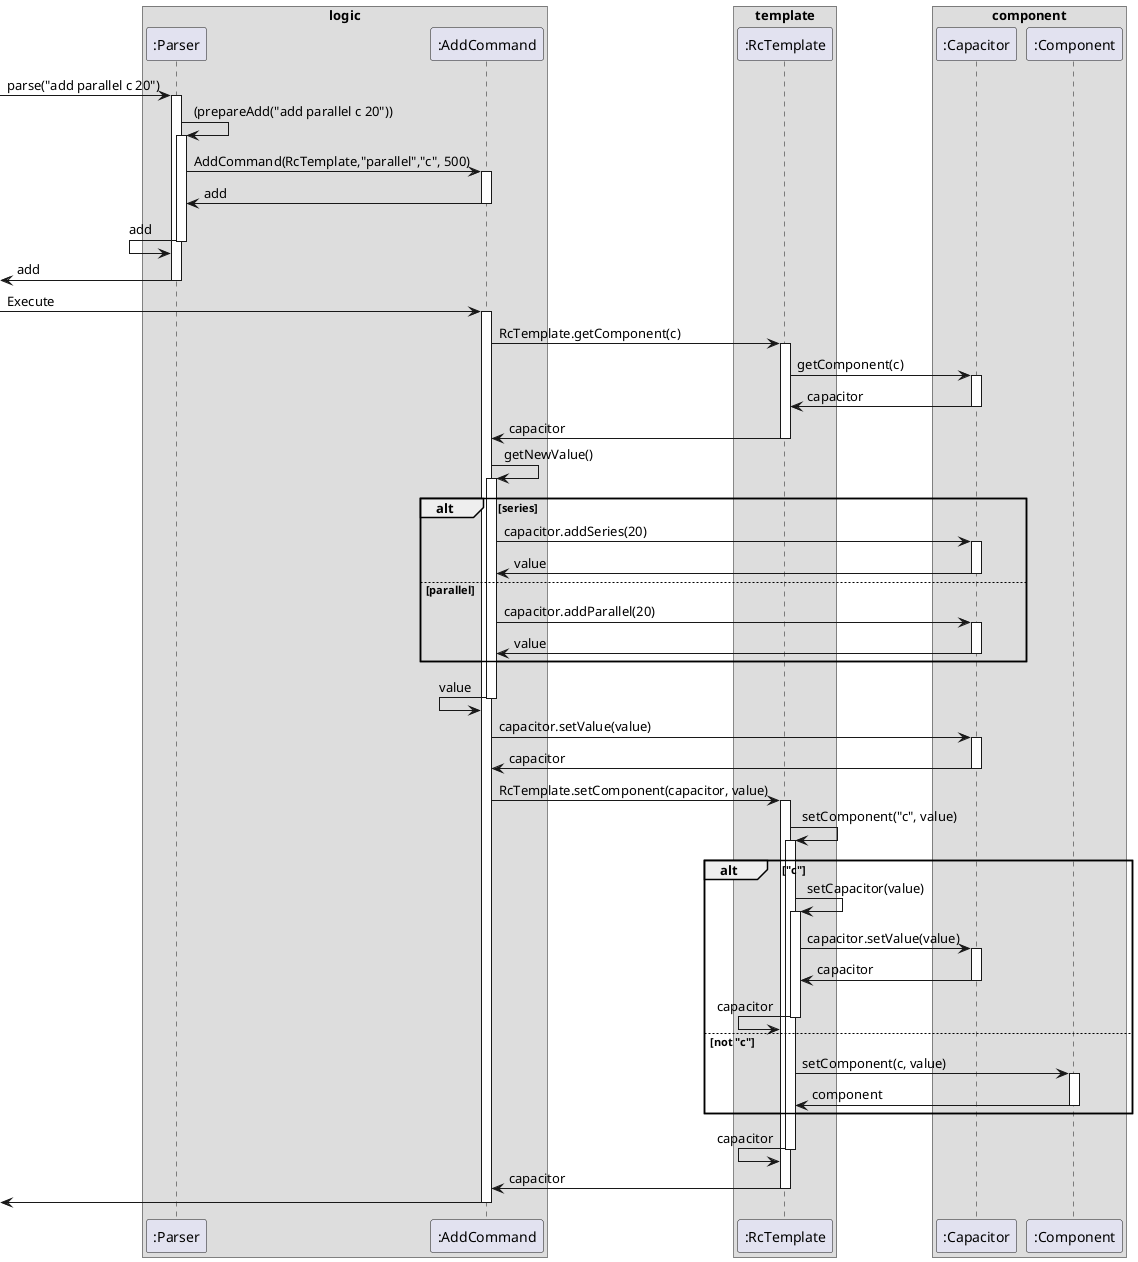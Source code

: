 @startuml

box logic
participant ":Parser" as Parser
participant ":AddCommand" as AddCommand
end box

box template
participant ":RcTemplate" as RcTemplate
end box

box component
participant ":Capacitor" as Capacitor
participant ":Component" as Component
end box

[-> Parser : parse("add parallel c 20")
activate Parser

Parser -> Parser : (prepareAdd("add parallel c 20"))
activate Parser

Parser -> AddCommand : AddCommand(RcTemplate,"parallel","c", 500)
activate AddCommand

Parser <- AddCommand : add
deactivate AddCommand

Parser <- Parser : add
deactivate Parser

[<- Parser : add
deactivate Parser

[-> AddCommand: Execute
activate AddCommand

AddCommand -> RcTemplate : RcTemplate.getComponent(c)
activate RcTemplate

RcTemplate -> Capacitor : getComponent(c)
activate Capacitor

RcTemplate <- Capacitor : capacitor
deactivate Capacitor

AddCommand <- RcTemplate : capacitor
deactivate RcTemplate

AddCommand -> AddCommand : getNewValue()
activate AddCommand

alt series
AddCommand -> Capacitor : capacitor.addSeries(20)
activate Capacitor

AddCommand <- Capacitor : value
deactivate Capacitor

else parallel
AddCommand -> Capacitor : capacitor.addParallel(20)
activate Capacitor

AddCommand <- Capacitor : value
deactivate Capacitor
end

AddCommand <- AddCommand : value
deactivate AddCommand

AddCommand -> Capacitor : capacitor.setValue(value)
activate Capacitor

AddCommand <- Capacitor : capacitor
deactivate Capacitor

AddCommand -> RcTemplate: RcTemplate.setComponent(capacitor, value)
activate RcTemplate

RcTemplate -> RcTemplate: setComponent("c", value)
activate RcTemplate

alt "c"
RcTemplate -> RcTemplate: setCapacitor(value)
activate RcTemplate

RcTemplate -> Capacitor: capacitor.setValue(value)
activate Capacitor

RcTemplate <- Capacitor: capacitor
deactivate Capacitor

RcTemplate <- RcTemplate: capacitor
deactivate RcTemplate

else not "c"
RcTemplate -> Component: setComponent(c, value)
activate Component

RcTemplate <- Component: component
deactivate Component
end

RcTemplate <- RcTemplate: capacitor
deactivate RcTemplate

AddCommand <- RcTemplate: capacitor
deactivate RcTemplate

[<- AddCommand
deactivate AddCommand





@enduml